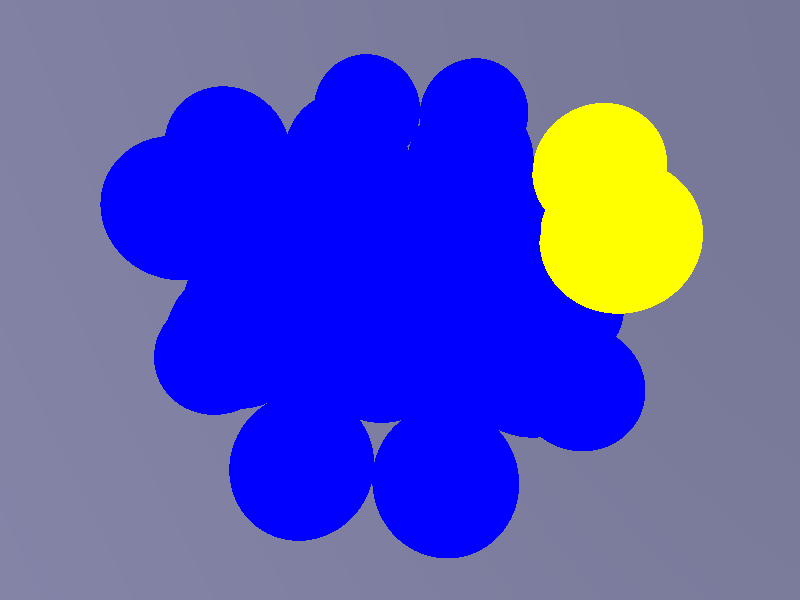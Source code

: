 #version 3.5;

#include "colors.inc"
#include "textures.inc"

global_settings {
  assumed_gamma 1.0
  max_trace_level 50
}

// ----------------------------------------


sky_sphere {
  pigment {
    gradient y
    color_map {
      [ (1-cos(radians(-30)))/2 color CornflowerBlue ]
      [ (1-cos(radians(160)))/2 color MidnightBlue ]
    }
    scale 2
    translate -1
  }
}



// first, the camera position
camera {
  //  orthographic
  location <-2.5,-2.5,5>
  sky <0,0,1>
  look_at <2,1,0.5>
}

// now, some light
light_source {
  <-20,-20,20>
  color rgb <1,1,1>
}

light_source {
  <0,0,20>
  color rgb <1,1,1>
}

// the spheres
#declare lightblue_sphere =
sphere {
  <0, 0, 0>, 0.70710678
  pigment {
    color rgbt<0,0,1,0.9>
  }
}

#declare blue_sphere =
sphere {
  <0, 0, 0>, 0.70710678
  pigment {
    color rgbt<0,0,1,0>
  }
}

#declare yellow_sphere =
  sphere {
    <0, 0, 0>, 0.70710678
    pigment {
      color rgbt<1,1,0,0>
    }
  }


object { blue_sphere translate<0,0,0> }
object { blue_sphere translate<0,2,0> }
object { blue_sphere translate<1,-1,0> }
object { blue_sphere translate<1,1,0> }
object { blue_sphere translate<1,3,0> }
object { blue_sphere translate<2,0,0> }
object { blue_sphere translate<2,2,0> }
object { blue_sphere translate<3,-1,0> }
object { blue_sphere translate<3,1,0> }
object { blue_sphere translate<3,3,0> }
object { blue_sphere translate<4,0,0> }
object { blue_sphere translate<4,2,0> }

object { blue_sphere translate<0,1,1> }
object { blue_sphere translate<1,0,1> }
object { blue_sphere translate<1,2,1> }
object { blue_sphere translate<2,-1,1> }
object { blue_sphere translate<2,1,1> }
object { blue_sphere translate<2,3,1> }
object { blue_sphere translate<3,0,1> }
object { blue_sphere translate<3,2,1> }
object { blue_sphere translate<4,1,1> }

object { blue_sphere translate<0,0,2> }
object { yellow_sphere translate<0,2,2> }
object { blue_sphere translate<1,-1,2> }
object { blue_sphere translate<1,1,2> }
object { yellow_sphere translate<1,3,2> }
object { blue_sphere translate<2,0,2> }
object { blue_sphere translate<2,2,2> }
object { blue_sphere translate<3,-1,2> }
object { blue_sphere translate<3,1,2> }
object { blue_sphere translate<3,3,2> }
object { blue_sphere translate<4,0,2> }
object { blue_sphere translate<4,2,2> }
